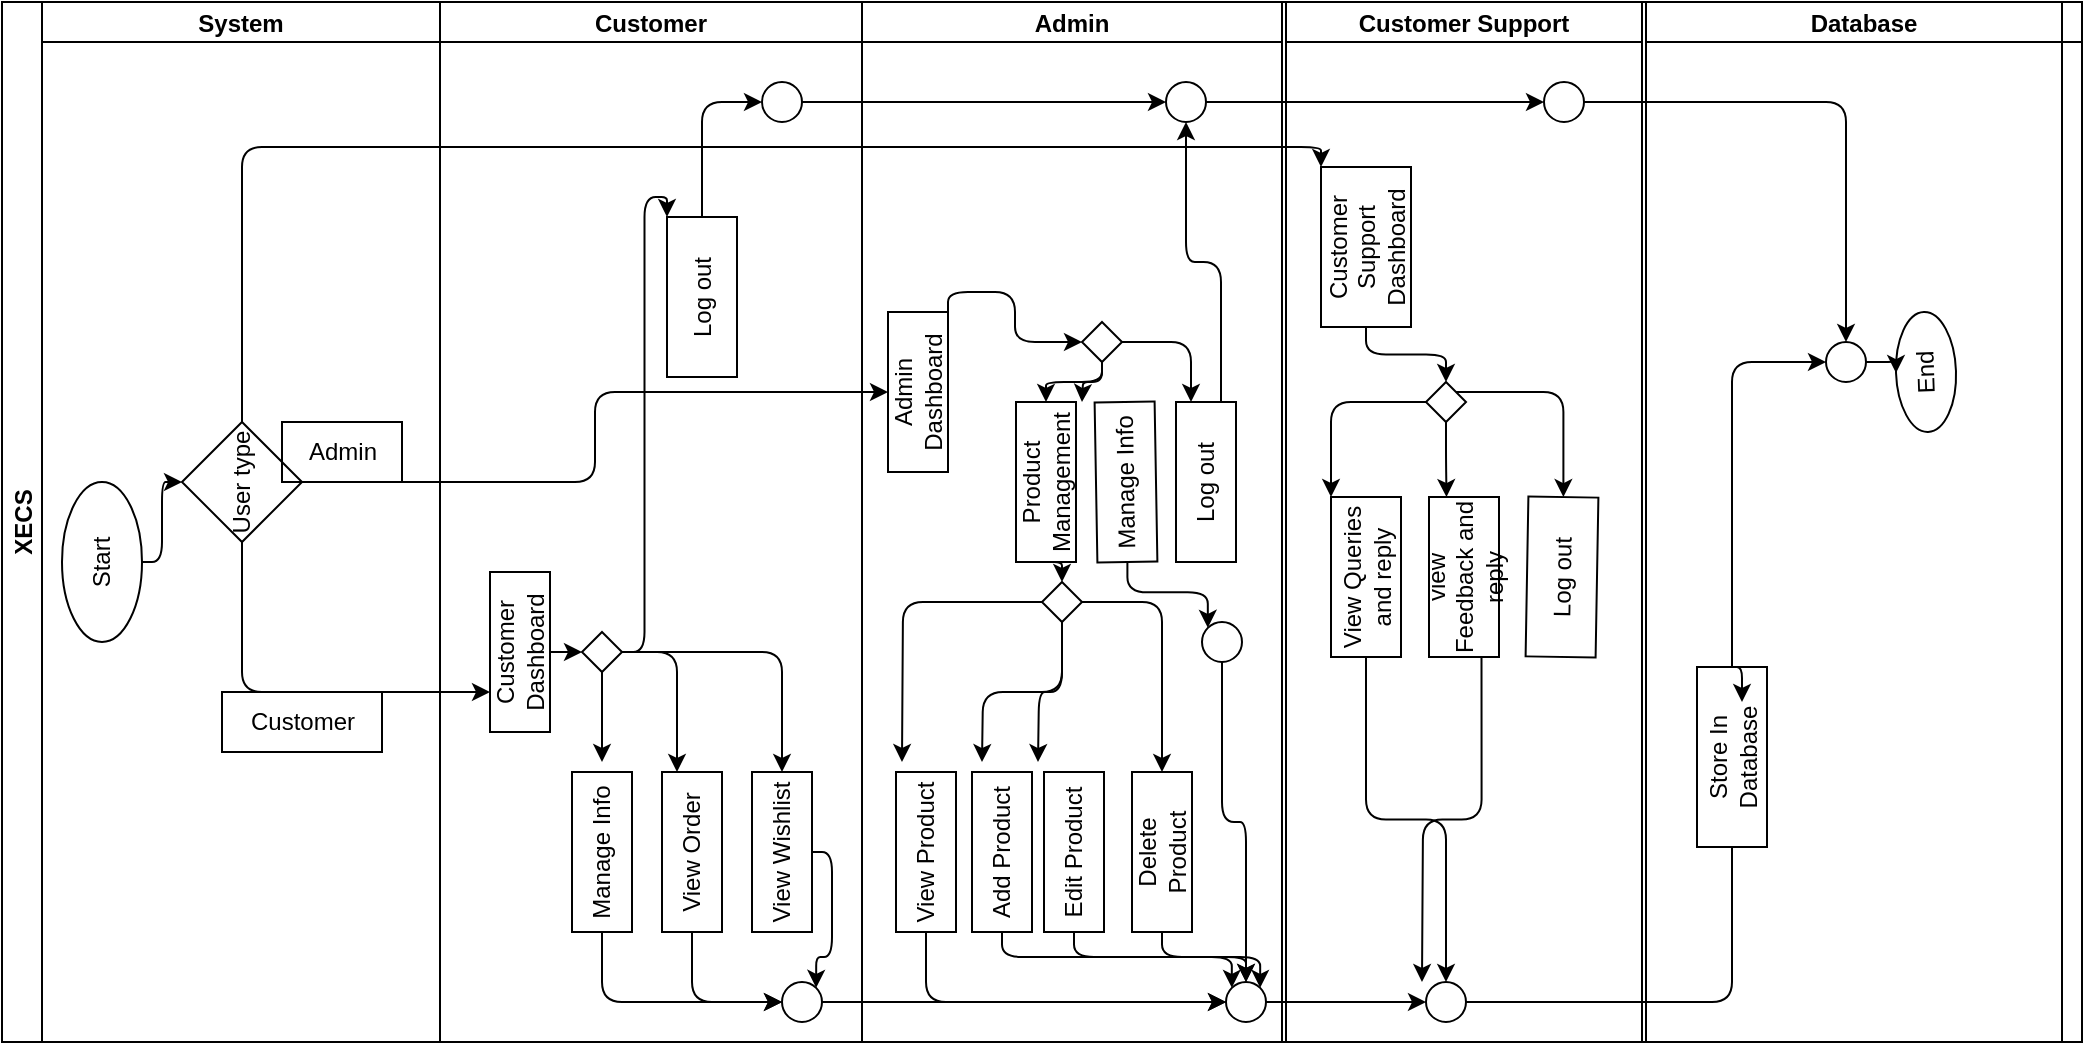 <mxfile>
    <diagram id="C-kBC4iiiGsOG91yGyOT" name="Page-1">
        <mxGraphModel dx="592" dy="470" grid="1" gridSize="10" guides="1" tooltips="1" connect="1" arrows="1" fold="1" page="1" pageScale="1" pageWidth="850" pageHeight="1100" background="#FFFFFF" math="0" shadow="0">
            <root>
                <mxCell id="0"/>
                <mxCell id="1" parent="0"/>
                <mxCell id="46" style="edgeStyle=orthogonalEdgeStyle;html=1;exitX=0.5;exitY=1;exitDx=0;exitDy=0;fillColor=none;strokeColor=#000000;fontColor=#000000;" parent="1" source="8" edge="1">
                    <mxGeometry relative="1" as="geometry">
                        <mxPoint x="330" y="395" as="targetPoint"/>
                    </mxGeometry>
                </mxCell>
                <mxCell id="47" style="edgeStyle=orthogonalEdgeStyle;html=1;exitX=0.5;exitY=1;exitDx=0;exitDy=0;fillColor=none;strokeColor=#000000;fontColor=#000000;" parent="1" source="40" edge="1">
                    <mxGeometry relative="1" as="geometry">
                        <mxPoint x="340" y="450" as="targetPoint"/>
                    </mxGeometry>
                </mxCell>
                <mxCell id="2" value="XECS" style="swimlane;childLayout=stackLayout;resizeParent=1;resizeParentMax=0;startSize=20;horizontal=0;horizontalStack=1;container=0;fillColor=none;strokeColor=#000000;fontColor=#000000;" parent="1" vertex="1">
                    <mxGeometry x="40" y="70" width="1030" height="520" as="geometry"/>
                </mxCell>
                <mxCell id="3" value="System" style="swimlane;startSize=20;container=0;fillColor=none;strokeColor=#000000;fontColor=#000000;" parent="1" vertex="1">
                    <mxGeometry x="60" y="70" width="199" height="520" as="geometry"/>
                </mxCell>
                <mxCell id="7" value="User type" style="rhombus;whiteSpace=wrap;html=1;rotation=-90;container=0;fillColor=none;strokeColor=#000000;fontColor=#000000;" parent="3" vertex="1">
                    <mxGeometry x="70" y="210" width="60" height="60" as="geometry"/>
                </mxCell>
                <mxCell id="127" value="Admin" style="text;html=1;align=center;verticalAlign=middle;resizable=0;points=[];autosize=1;strokeColor=#000000;fillColor=none;fontColor=#000000;" parent="3" vertex="1">
                    <mxGeometry x="120" y="210" width="60" height="30" as="geometry"/>
                </mxCell>
                <mxCell id="4" value="Customer" style="swimlane;startSize=20;container=0;fillColor=none;strokeColor=#000000;fontColor=#000000;" parent="1" vertex="1">
                    <mxGeometry x="259" y="70" width="211" height="520" as="geometry"/>
                </mxCell>
                <mxCell id="195" value="" style="ellipse;whiteSpace=wrap;html=1;aspect=fixed;fillColor=none;strokeColor=#000000;fontColor=#000000;" parent="4" vertex="1">
                    <mxGeometry x="171" y="490" width="20" height="20" as="geometry"/>
                </mxCell>
                <mxCell id="219" value="" style="ellipse;whiteSpace=wrap;html=1;aspect=fixed;fillColor=none;strokeColor=#000000;fontColor=#000000;" parent="4" vertex="1">
                    <mxGeometry x="161" y="40" width="20" height="20" as="geometry"/>
                </mxCell>
                <mxCell id="221" style="edgeStyle=orthogonalEdgeStyle;html=1;exitX=1;exitY=0.5;exitDx=0;exitDy=0;entryX=0;entryY=0.5;entryDx=0;entryDy=0;fillColor=none;strokeColor=#000000;fontColor=#000000;" parent="4" source="29" target="219" edge="1">
                    <mxGeometry relative="1" as="geometry"/>
                </mxCell>
                <mxCell id="29" value="Log out" style="rounded=0;whiteSpace=wrap;html=1;rotation=-90;container=0;fillColor=none;strokeColor=#000000;fontColor=#000000;" parent="4" vertex="1">
                    <mxGeometry x="91" y="130" width="80" height="35" as="geometry"/>
                </mxCell>
                <mxCell id="12" value="View Wishlist" style="rounded=0;whiteSpace=wrap;html=1;rotation=-90;container=0;fillColor=none;strokeColor=#000000;fontColor=#000000;" parent="4" vertex="1">
                    <mxGeometry x="131" y="410" width="80" height="30" as="geometry"/>
                </mxCell>
                <mxCell id="196" style="edgeStyle=orthogonalEdgeStyle;html=1;exitX=0.5;exitY=1;exitDx=0;exitDy=0;entryX=1;entryY=0;entryDx=0;entryDy=0;fillColor=none;strokeColor=#000000;fontColor=#000000;" parent="4" source="12" target="195" edge="1">
                    <mxGeometry relative="1" as="geometry"/>
                </mxCell>
                <mxCell id="5" value="Admin" style="swimlane;startSize=20;container=0;fillColor=none;strokeColor=#000000;fontColor=#000000;" parent="1" vertex="1">
                    <mxGeometry x="470" y="70" width="210" height="520" as="geometry"/>
                </mxCell>
                <mxCell id="94" style="edgeStyle=orthogonalEdgeStyle;html=1;exitX=0;exitY=0.5;exitDx=0;exitDy=0;entryX=0.5;entryY=0;entryDx=0;entryDy=0;fillColor=none;strokeColor=#000000;fontColor=#000000;" parent="5" source="17" target="88" edge="1">
                    <mxGeometry relative="1" as="geometry"/>
                </mxCell>
                <mxCell id="17" value="Product Management" style="rounded=0;whiteSpace=wrap;html=1;rotation=-90;container=0;fillColor=none;strokeColor=#000000;fontColor=#000000;" parent="5" vertex="1">
                    <mxGeometry x="52" y="225" width="80" height="30" as="geometry"/>
                </mxCell>
                <mxCell id="201" style="edgeStyle=orthogonalEdgeStyle;html=1;exitX=0;exitY=0.5;exitDx=0;exitDy=0;entryX=0;entryY=0.5;entryDx=0;entryDy=0;fillColor=none;strokeColor=#000000;fontColor=#000000;" parent="5" source="18" target="200" edge="1">
                    <mxGeometry relative="1" as="geometry"/>
                </mxCell>
                <mxCell id="18" value="View Product" style="rounded=0;whiteSpace=wrap;html=1;rotation=-90;container=0;fillColor=none;strokeColor=#000000;fontColor=#000000;" parent="5" vertex="1">
                    <mxGeometry x="-8" y="410" width="80" height="30" as="geometry"/>
                </mxCell>
                <mxCell id="202" style="edgeStyle=orthogonalEdgeStyle;html=1;exitX=0;exitY=0.5;exitDx=0;exitDy=0;entryX=0;entryY=0;entryDx=0;entryDy=0;fillColor=none;strokeColor=#000000;fontColor=#000000;" parent="5" source="21" target="200" edge="1">
                    <mxGeometry relative="1" as="geometry"/>
                </mxCell>
                <mxCell id="21" value="Add Product" style="rounded=0;whiteSpace=wrap;html=1;rotation=-90;container=0;fillColor=none;strokeColor=#000000;fontColor=#000000;" parent="5" vertex="1">
                    <mxGeometry x="30" y="410" width="80" height="30" as="geometry"/>
                </mxCell>
                <mxCell id="203" style="edgeStyle=orthogonalEdgeStyle;html=1;exitX=0;exitY=0.5;exitDx=0;exitDy=0;entryX=1;entryY=0;entryDx=0;entryDy=0;fillColor=none;strokeColor=#000000;fontColor=#000000;" parent="5" source="20" target="200" edge="1">
                    <mxGeometry relative="1" as="geometry"/>
                </mxCell>
                <mxCell id="20" value="Edit Product" style="rounded=0;whiteSpace=wrap;html=1;container=0;rotation=-90;fillColor=none;strokeColor=#000000;fontColor=#000000;" parent="5" vertex="1">
                    <mxGeometry x="66" y="410" width="80" height="30" as="geometry"/>
                </mxCell>
                <mxCell id="204" style="edgeStyle=orthogonalEdgeStyle;html=1;exitX=0;exitY=0.5;exitDx=0;exitDy=0;entryX=0.5;entryY=0;entryDx=0;entryDy=0;fillColor=none;strokeColor=#000000;fontColor=#000000;" parent="5" source="19" target="200" edge="1">
                    <mxGeometry relative="1" as="geometry"/>
                </mxCell>
                <mxCell id="19" value="Delete Product" style="rounded=0;whiteSpace=wrap;html=1;container=0;rotation=-90;fillColor=none;strokeColor=#000000;fontColor=#000000;" parent="5" vertex="1">
                    <mxGeometry x="110" y="410" width="80" height="30" as="geometry"/>
                </mxCell>
                <mxCell id="207" style="edgeStyle=orthogonalEdgeStyle;html=1;exitX=0;exitY=0.5;exitDx=0;exitDy=0;entryX=0;entryY=0;entryDx=0;entryDy=0;fillColor=none;strokeColor=#000000;fontColor=#000000;" parent="5" source="22" target="206" edge="1">
                    <mxGeometry relative="1" as="geometry"/>
                </mxCell>
                <mxCell id="22" value="Manage Info" style="rounded=0;whiteSpace=wrap;html=1;container=0;rotation=-91;fillColor=none;strokeColor=#000000;fontColor=#000000;" parent="5" vertex="1">
                    <mxGeometry x="92" y="225" width="80" height="30" as="geometry"/>
                </mxCell>
                <mxCell id="225" style="edgeStyle=orthogonalEdgeStyle;html=1;exitX=1;exitY=0.75;exitDx=0;exitDy=0;entryX=0.5;entryY=1;entryDx=0;entryDy=0;fillColor=none;strokeColor=#000000;fontColor=#000000;" parent="5" source="28" target="222" edge="1">
                    <mxGeometry relative="1" as="geometry"/>
                </mxCell>
                <mxCell id="28" value="Log out" style="rounded=0;whiteSpace=wrap;html=1;container=0;rotation=-90;fillColor=none;strokeColor=#000000;fontColor=#000000;" parent="5" vertex="1">
                    <mxGeometry x="132" y="225" width="80" height="30" as="geometry"/>
                </mxCell>
                <mxCell id="90" style="edgeStyle=orthogonalEdgeStyle;html=1;exitX=0.5;exitY=1;exitDx=0;exitDy=0;entryX=1;entryY=0.5;entryDx=0;entryDy=0;fillColor=none;strokeColor=#000000;fontColor=#000000;" parent="5" source="39" target="17" edge="1">
                    <mxGeometry relative="1" as="geometry"/>
                </mxCell>
                <mxCell id="92" style="edgeStyle=orthogonalEdgeStyle;html=1;exitX=1;exitY=0.5;exitDx=0;exitDy=0;entryX=1;entryY=0.25;entryDx=0;entryDy=0;fillColor=none;strokeColor=#000000;fontColor=#000000;" parent="5" source="39" target="28" edge="1">
                    <mxGeometry relative="1" as="geometry"/>
                </mxCell>
                <mxCell id="39" value="" style="rhombus;whiteSpace=wrap;html=1;container=0;fillColor=none;strokeColor=#000000;fontColor=#000000;" parent="5" vertex="1">
                    <mxGeometry x="110" y="160" width="20" height="20" as="geometry"/>
                </mxCell>
                <mxCell id="121" style="edgeStyle=orthogonalEdgeStyle;html=1;exitX=1;exitY=0.5;exitDx=0;exitDy=0;entryX=1;entryY=0.5;entryDx=0;entryDy=0;fillColor=none;strokeColor=#000000;fontColor=#000000;" parent="5" source="88" target="19" edge="1">
                    <mxGeometry relative="1" as="geometry"/>
                </mxCell>
                <mxCell id="88" value="" style="rhombus;whiteSpace=wrap;html=1;container=0;fillColor=none;strokeColor=#000000;fontColor=#000000;" parent="5" vertex="1">
                    <mxGeometry x="90" y="290" width="20" height="20" as="geometry"/>
                </mxCell>
                <mxCell id="6" value="Customer Support" style="swimlane;startSize=20;container=0;fillColor=none;strokeColor=#000000;fontColor=#000000;" parent="5" vertex="1">
                    <mxGeometry x="212" width="178" height="520" as="geometry"/>
                </mxCell>
                <mxCell id="10" value="Database" style="swimlane;startSize=20;container=0;fillColor=none;strokeColor=#000000;fontColor=#000000;" parent="6" vertex="1">
                    <mxGeometry x="180" width="218" height="520" as="geometry"/>
                </mxCell>
                <mxCell id="230" style="edgeStyle=orthogonalEdgeStyle;html=1;exitX=1;exitY=0.5;exitDx=0;exitDy=0;entryX=0.5;entryY=0;entryDx=0;entryDy=0;fillColor=none;strokeColor=#000000;fontColor=#000000;" parent="10" source="227" target="31" edge="1">
                    <mxGeometry relative="1" as="geometry"/>
                </mxCell>
                <mxCell id="227" value="" style="ellipse;whiteSpace=wrap;html=1;aspect=fixed;fillColor=none;strokeColor=#000000;fontColor=#000000;" parent="10" vertex="1">
                    <mxGeometry x="90" y="170" width="20" height="20" as="geometry"/>
                </mxCell>
                <mxCell id="31" value="End" style="ellipse;whiteSpace=wrap;html=1;rotation=-92;container=0;fillColor=none;strokeColor=#000000;fontColor=#000000;" parent="10" vertex="1">
                    <mxGeometry x="110" y="170" width="60" height="30" as="geometry"/>
                </mxCell>
                <mxCell id="153" style="edgeStyle=orthogonalEdgeStyle;html=1;exitX=0;exitY=0.5;exitDx=0;exitDy=0;entryX=0.5;entryY=0;entryDx=0;entryDy=0;fillColor=none;strokeColor=#000000;fontColor=#000000;" parent="6" source="132" target="87" edge="1">
                    <mxGeometry relative="1" as="geometry"/>
                </mxCell>
                <mxCell id="132" value="Customer Support Dashboard" style="rounded=0;whiteSpace=wrap;html=1;rotation=-90;container=0;fillColor=none;strokeColor=#000000;fontColor=#000000;" parent="6" vertex="1">
                    <mxGeometry y="100" width="80" height="45" as="geometry"/>
                </mxCell>
                <mxCell id="27" value="Log out" style="rounded=0;whiteSpace=wrap;html=1;container=0;rotation=-89;fillColor=none;strokeColor=#000000;fontColor=#000000;" parent="6" vertex="1">
                    <mxGeometry x="98" y="270" width="80" height="35" as="geometry"/>
                </mxCell>
                <mxCell id="212" style="edgeStyle=orthogonalEdgeStyle;html=1;exitX=0;exitY=0.5;exitDx=0;exitDy=0;entryX=0.5;entryY=0;entryDx=0;entryDy=0;fillColor=none;strokeColor=#000000;fontColor=#000000;" parent="6" source="24" target="211" edge="1">
                    <mxGeometry relative="1" as="geometry"/>
                </mxCell>
                <mxCell id="24" value="View Queries and reply" style="rounded=0;whiteSpace=wrap;html=1;container=0;rotation=-90;fillColor=none;strokeColor=#000000;fontColor=#000000;" parent="6" vertex="1">
                    <mxGeometry y="270" width="80" height="35" as="geometry"/>
                </mxCell>
                <mxCell id="26" value="view Feedback and reply" style="rounded=0;whiteSpace=wrap;html=1;container=0;rotation=-90;fillColor=none;strokeColor=#000000;fontColor=#000000;" parent="6" vertex="1">
                    <mxGeometry x="49" y="270" width="80" height="35" as="geometry"/>
                </mxCell>
                <mxCell id="193" style="edgeStyle=orthogonalEdgeStyle;html=1;exitX=0.5;exitY=1;exitDx=0;exitDy=0;entryX=1;entryY=0.25;entryDx=0;entryDy=0;fillColor=none;strokeColor=#000000;fontColor=#000000;" parent="6" source="87" target="26" edge="1">
                    <mxGeometry relative="1" as="geometry"/>
                </mxCell>
                <mxCell id="194" style="edgeStyle=orthogonalEdgeStyle;html=1;exitX=1;exitY=0;exitDx=0;exitDy=0;entryX=1;entryY=0.5;entryDx=0;entryDy=0;fillColor=none;strokeColor=#000000;fontColor=#000000;" parent="6" source="87" target="27" edge="1">
                    <mxGeometry relative="1" as="geometry"/>
                </mxCell>
                <mxCell id="87" value="" style="rhombus;whiteSpace=wrap;html=1;container=0;fillColor=none;strokeColor=#000000;fontColor=#000000;" parent="6" vertex="1">
                    <mxGeometry x="70" y="190" width="20" height="20" as="geometry"/>
                </mxCell>
                <mxCell id="211" value="" style="ellipse;whiteSpace=wrap;html=1;aspect=fixed;fillColor=none;strokeColor=#000000;fontColor=#000000;" parent="6" vertex="1">
                    <mxGeometry x="70" y="490" width="20" height="20" as="geometry"/>
                </mxCell>
                <mxCell id="228" style="edgeStyle=orthogonalEdgeStyle;html=1;exitX=1;exitY=0.5;exitDx=0;exitDy=0;entryX=0.5;entryY=0;entryDx=0;entryDy=0;fillColor=none;strokeColor=#000000;fontColor=#000000;" parent="6" source="223" target="227" edge="1">
                    <mxGeometry relative="1" as="geometry"/>
                </mxCell>
                <mxCell id="223" value="" style="ellipse;whiteSpace=wrap;html=1;aspect=fixed;fillColor=none;strokeColor=#000000;fontColor=#000000;" parent="6" vertex="1">
                    <mxGeometry x="129" y="40" width="20" height="20" as="geometry"/>
                </mxCell>
                <mxCell id="156" style="edgeStyle=orthogonalEdgeStyle;html=1;exitX=0;exitY=0.5;exitDx=0;exitDy=0;entryX=1;entryY=0;entryDx=0;entryDy=0;fillColor=none;strokeColor=#000000;fontColor=#000000;" parent="6" source="87" target="24" edge="1">
                    <mxGeometry relative="1" as="geometry">
                        <mxPoint x="8" y="250" as="targetPoint"/>
                    </mxGeometry>
                </mxCell>
                <mxCell id="215" style="edgeStyle=orthogonalEdgeStyle;html=1;exitX=1;exitY=0.5;exitDx=0;exitDy=0;entryX=0;entryY=0.5;entryDx=0;entryDy=0;fillColor=none;strokeColor=#000000;fontColor=#000000;" parent="5" source="200" target="211" edge="1">
                    <mxGeometry relative="1" as="geometry"/>
                </mxCell>
                <mxCell id="200" value="" style="ellipse;whiteSpace=wrap;html=1;aspect=fixed;fillColor=none;strokeColor=#000000;fontColor=#000000;" parent="5" vertex="1">
                    <mxGeometry x="182" y="490" width="20" height="20" as="geometry"/>
                </mxCell>
                <mxCell id="209" style="edgeStyle=orthogonalEdgeStyle;html=1;exitX=0.5;exitY=1;exitDx=0;exitDy=0;entryX=0.5;entryY=0;entryDx=0;entryDy=0;fillColor=none;strokeColor=#000000;fontColor=#000000;" parent="5" source="206" target="200" edge="1">
                    <mxGeometry relative="1" as="geometry"/>
                </mxCell>
                <mxCell id="206" value="" style="ellipse;whiteSpace=wrap;html=1;aspect=fixed;fillColor=none;strokeColor=#000000;fontColor=#000000;" parent="5" vertex="1">
                    <mxGeometry x="170" y="310" width="20" height="20" as="geometry"/>
                </mxCell>
                <mxCell id="226" style="edgeStyle=orthogonalEdgeStyle;html=1;exitX=1;exitY=0.5;exitDx=0;exitDy=0;entryX=0;entryY=0.5;entryDx=0;entryDy=0;fillColor=none;strokeColor=#000000;fontColor=#000000;" parent="5" source="222" target="223" edge="1">
                    <mxGeometry relative="1" as="geometry"/>
                </mxCell>
                <mxCell id="222" value="" style="ellipse;whiteSpace=wrap;html=1;aspect=fixed;fillColor=none;strokeColor=#000000;fontColor=#000000;" parent="5" vertex="1">
                    <mxGeometry x="152" y="40" width="20" height="20" as="geometry"/>
                </mxCell>
                <mxCell id="125" style="edgeStyle=orthogonalEdgeStyle;html=1;exitX=0.5;exitY=1;exitDx=0;exitDy=0;fillColor=none;strokeColor=#000000;fontColor=#000000;" parent="1" source="30" target="7" edge="1">
                    <mxGeometry relative="1" as="geometry"/>
                </mxCell>
                <mxCell id="30" value="Start" style="ellipse;whiteSpace=wrap;html=1;rotation=-90;container=0;fillColor=none;strokeColor=#000000;fontColor=#000000;" parent="1" vertex="1">
                    <mxGeometry x="50" y="330" width="80" height="40" as="geometry"/>
                </mxCell>
                <mxCell id="122" style="edgeStyle=orthogonalEdgeStyle;html=1;exitX=0;exitY=0.5;exitDx=0;exitDy=0;entryX=0.25;entryY=0;entryDx=0;entryDy=0;fillColor=none;strokeColor=#000000;fontColor=#000000;" parent="1" source="7" target="8" edge="1">
                    <mxGeometry relative="1" as="geometry"/>
                </mxCell>
                <mxCell id="8" value="Customer Dashboard" style="rounded=0;whiteSpace=wrap;html=1;rotation=-90;container=0;fillColor=none;strokeColor=#000000;fontColor=#000000;" parent="1" vertex="1">
                    <mxGeometry x="259" y="380" width="80" height="30" as="geometry"/>
                </mxCell>
                <mxCell id="197" style="edgeStyle=orthogonalEdgeStyle;html=1;exitX=0;exitY=0.5;exitDx=0;exitDy=0;entryX=0;entryY=0.5;entryDx=0;entryDy=0;fillColor=none;strokeColor=#000000;fontColor=#000000;" parent="1" source="11" target="195" edge="1">
                    <mxGeometry relative="1" as="geometry"/>
                </mxCell>
                <mxCell id="11" value="Manage Info" style="rounded=0;whiteSpace=wrap;html=1;rotation=-90;container=0;fillColor=none;strokeColor=#000000;fontColor=#000000;" parent="1" vertex="1">
                    <mxGeometry x="300" y="480" width="80" height="30" as="geometry"/>
                </mxCell>
                <mxCell id="198" style="edgeStyle=orthogonalEdgeStyle;html=1;exitX=0;exitY=0.5;exitDx=0;exitDy=0;entryX=0;entryY=0.5;entryDx=0;entryDy=0;fillColor=none;strokeColor=#000000;fontColor=#000000;" parent="1" source="13" target="195" edge="1">
                    <mxGeometry relative="1" as="geometry"/>
                </mxCell>
                <mxCell id="13" value="View Order" style="rounded=0;whiteSpace=wrap;html=1;rotation=-90;container=0;fillColor=none;strokeColor=#000000;fontColor=#000000;" parent="1" vertex="1">
                    <mxGeometry x="345" y="480" width="80" height="30" as="geometry"/>
                </mxCell>
                <mxCell id="48" style="edgeStyle=orthogonalEdgeStyle;html=1;exitX=1;exitY=0.5;exitDx=0;exitDy=0;entryX=1;entryY=0.25;entryDx=0;entryDy=0;fillColor=none;strokeColor=#000000;fontColor=#000000;" parent="1" source="40" target="13" edge="1">
                    <mxGeometry relative="1" as="geometry"/>
                </mxCell>
                <mxCell id="49" style="edgeStyle=orthogonalEdgeStyle;html=1;exitX=1;exitY=0.5;exitDx=0;exitDy=0;entryX=1;entryY=0;entryDx=0;entryDy=0;fillColor=none;strokeColor=#000000;fontColor=#000000;" parent="1" source="40" target="29" edge="1">
                    <mxGeometry relative="1" as="geometry"/>
                </mxCell>
                <mxCell id="220" style="edgeStyle=orthogonalEdgeStyle;html=1;exitX=1;exitY=0.5;exitDx=0;exitDy=0;entryX=1;entryY=0.5;entryDx=0;entryDy=0;fillColor=none;strokeColor=#000000;fontColor=#000000;" parent="1" source="40" target="12" edge="1">
                    <mxGeometry relative="1" as="geometry"/>
                </mxCell>
                <mxCell id="40" value="" style="rhombus;whiteSpace=wrap;html=1;container=0;fillColor=none;strokeColor=#000000;fontColor=#000000;" parent="1" vertex="1">
                    <mxGeometry x="330" y="385" width="20" height="20" as="geometry"/>
                </mxCell>
                <mxCell id="89" style="edgeStyle=orthogonalEdgeStyle;html=1;exitX=1;exitY=1;exitDx=0;exitDy=0;entryX=0;entryY=0.5;entryDx=0;entryDy=0;fillColor=none;strokeColor=#000000;fontColor=#000000;" parent="1" source="9" target="39" edge="1">
                    <mxGeometry relative="1" as="geometry"/>
                </mxCell>
                <mxCell id="9" value="Admin Dashboard" style="rounded=0;whiteSpace=wrap;html=1;rotation=-90;container=0;fillColor=none;strokeColor=#000000;fontColor=#000000;" parent="1" vertex="1">
                    <mxGeometry x="458" y="250" width="80" height="30" as="geometry"/>
                </mxCell>
                <mxCell id="91" style="edgeStyle=orthogonalEdgeStyle;html=1;exitX=0.5;exitY=1;exitDx=0;exitDy=0;fillColor=none;strokeColor=#000000;fontColor=#000000;" parent="1" source="39" edge="1">
                    <mxGeometry relative="1" as="geometry">
                        <mxPoint x="580" y="270" as="targetPoint"/>
                    </mxGeometry>
                </mxCell>
                <mxCell id="118" style="edgeStyle=orthogonalEdgeStyle;html=1;exitX=0;exitY=0.5;exitDx=0;exitDy=0;fillColor=none;strokeColor=#000000;fontColor=#000000;" parent="1" source="88" edge="1">
                    <mxGeometry relative="1" as="geometry">
                        <mxPoint x="490" y="450" as="targetPoint"/>
                    </mxGeometry>
                </mxCell>
                <mxCell id="119" style="edgeStyle=orthogonalEdgeStyle;html=1;exitX=0.5;exitY=1;exitDx=0;exitDy=0;fillColor=none;strokeColor=#000000;fontColor=#000000;" parent="1" source="88" edge="1">
                    <mxGeometry relative="1" as="geometry">
                        <mxPoint x="530" y="450" as="targetPoint"/>
                    </mxGeometry>
                </mxCell>
                <mxCell id="120" style="edgeStyle=orthogonalEdgeStyle;html=1;exitX=0.5;exitY=1;exitDx=0;exitDy=0;fillColor=none;strokeColor=#000000;fontColor=#000000;" parent="1" source="88" edge="1">
                    <mxGeometry relative="1" as="geometry">
                        <mxPoint x="558" y="450" as="targetPoint"/>
                    </mxGeometry>
                </mxCell>
                <mxCell id="123" value="Customer" style="text;html=1;align=center;verticalAlign=middle;resizable=0;points=[];autosize=1;strokeColor=#000000;fillColor=none;fontColor=#000000;" parent="1" vertex="1">
                    <mxGeometry x="150" y="415" width="80" height="30" as="geometry"/>
                </mxCell>
                <mxCell id="126" style="edgeStyle=orthogonalEdgeStyle;html=1;exitX=0.5;exitY=1;exitDx=0;exitDy=0;fillColor=none;strokeColor=#000000;fontColor=#000000;" parent="1" source="7" target="9" edge="1">
                    <mxGeometry relative="1" as="geometry"/>
                </mxCell>
                <mxCell id="133" style="edgeStyle=orthogonalEdgeStyle;html=1;exitX=1;exitY=0.5;exitDx=0;exitDy=0;entryX=1;entryY=0;entryDx=0;entryDy=0;fillColor=none;strokeColor=#000000;fontColor=#000000;" parent="1" source="7" target="132" edge="1">
                    <mxGeometry relative="1" as="geometry"/>
                </mxCell>
                <mxCell id="210" style="edgeStyle=orthogonalEdgeStyle;html=1;exitX=1;exitY=0.5;exitDx=0;exitDy=0;entryX=0;entryY=0.5;entryDx=0;entryDy=0;fillColor=none;strokeColor=#000000;fontColor=#000000;" parent="1" source="195" target="200" edge="1">
                    <mxGeometry relative="1" as="geometry"/>
                </mxCell>
                <mxCell id="213" style="edgeStyle=orthogonalEdgeStyle;html=1;exitX=0;exitY=0.75;exitDx=0;exitDy=0;fillColor=none;strokeColor=#000000;fontColor=#000000;" parent="1" source="26" edge="1">
                    <mxGeometry relative="1" as="geometry">
                        <mxPoint x="750" y="560" as="targetPoint"/>
                    </mxGeometry>
                </mxCell>
                <mxCell id="216" style="edgeStyle=orthogonalEdgeStyle;html=1;exitX=1;exitY=0.5;exitDx=0;exitDy=0;startArrow=none;fillColor=none;strokeColor=#000000;fontColor=#000000;" parent="1" source="217" edge="1">
                    <mxGeometry relative="1" as="geometry">
                        <mxPoint x="910" y="420" as="targetPoint"/>
                    </mxGeometry>
                </mxCell>
                <mxCell id="229" style="edgeStyle=orthogonalEdgeStyle;html=1;exitX=1;exitY=0.5;exitDx=0;exitDy=0;entryX=0;entryY=0.5;entryDx=0;entryDy=0;fillColor=none;strokeColor=#000000;fontColor=#000000;" parent="1" source="217" target="227" edge="1">
                    <mxGeometry relative="1" as="geometry"/>
                </mxCell>
                <mxCell id="217" value="Store In Database" style="rounded=0;whiteSpace=wrap;html=1;rotation=-90;fillColor=none;strokeColor=#000000;fontColor=#000000;" parent="1" vertex="1">
                    <mxGeometry x="860" y="430" width="90" height="35" as="geometry"/>
                </mxCell>
                <mxCell id="218" value="" style="edgeStyle=orthogonalEdgeStyle;html=1;exitX=1;exitY=0.5;exitDx=0;exitDy=0;endArrow=none;fillColor=none;strokeColor=#000000;fontColor=#000000;" parent="1" source="211" target="217" edge="1">
                    <mxGeometry relative="1" as="geometry">
                        <mxPoint x="910" y="420" as="targetPoint"/>
                        <mxPoint x="760" y="570" as="sourcePoint"/>
                    </mxGeometry>
                </mxCell>
                <mxCell id="224" style="edgeStyle=orthogonalEdgeStyle;html=1;exitX=1;exitY=0.5;exitDx=0;exitDy=0;entryX=0;entryY=0.5;entryDx=0;entryDy=0;fillColor=none;strokeColor=#000000;fontColor=#000000;" parent="1" source="219" target="222" edge="1">
                    <mxGeometry relative="1" as="geometry"/>
                </mxCell>
            </root>
        </mxGraphModel>
    </diagram>
</mxfile>